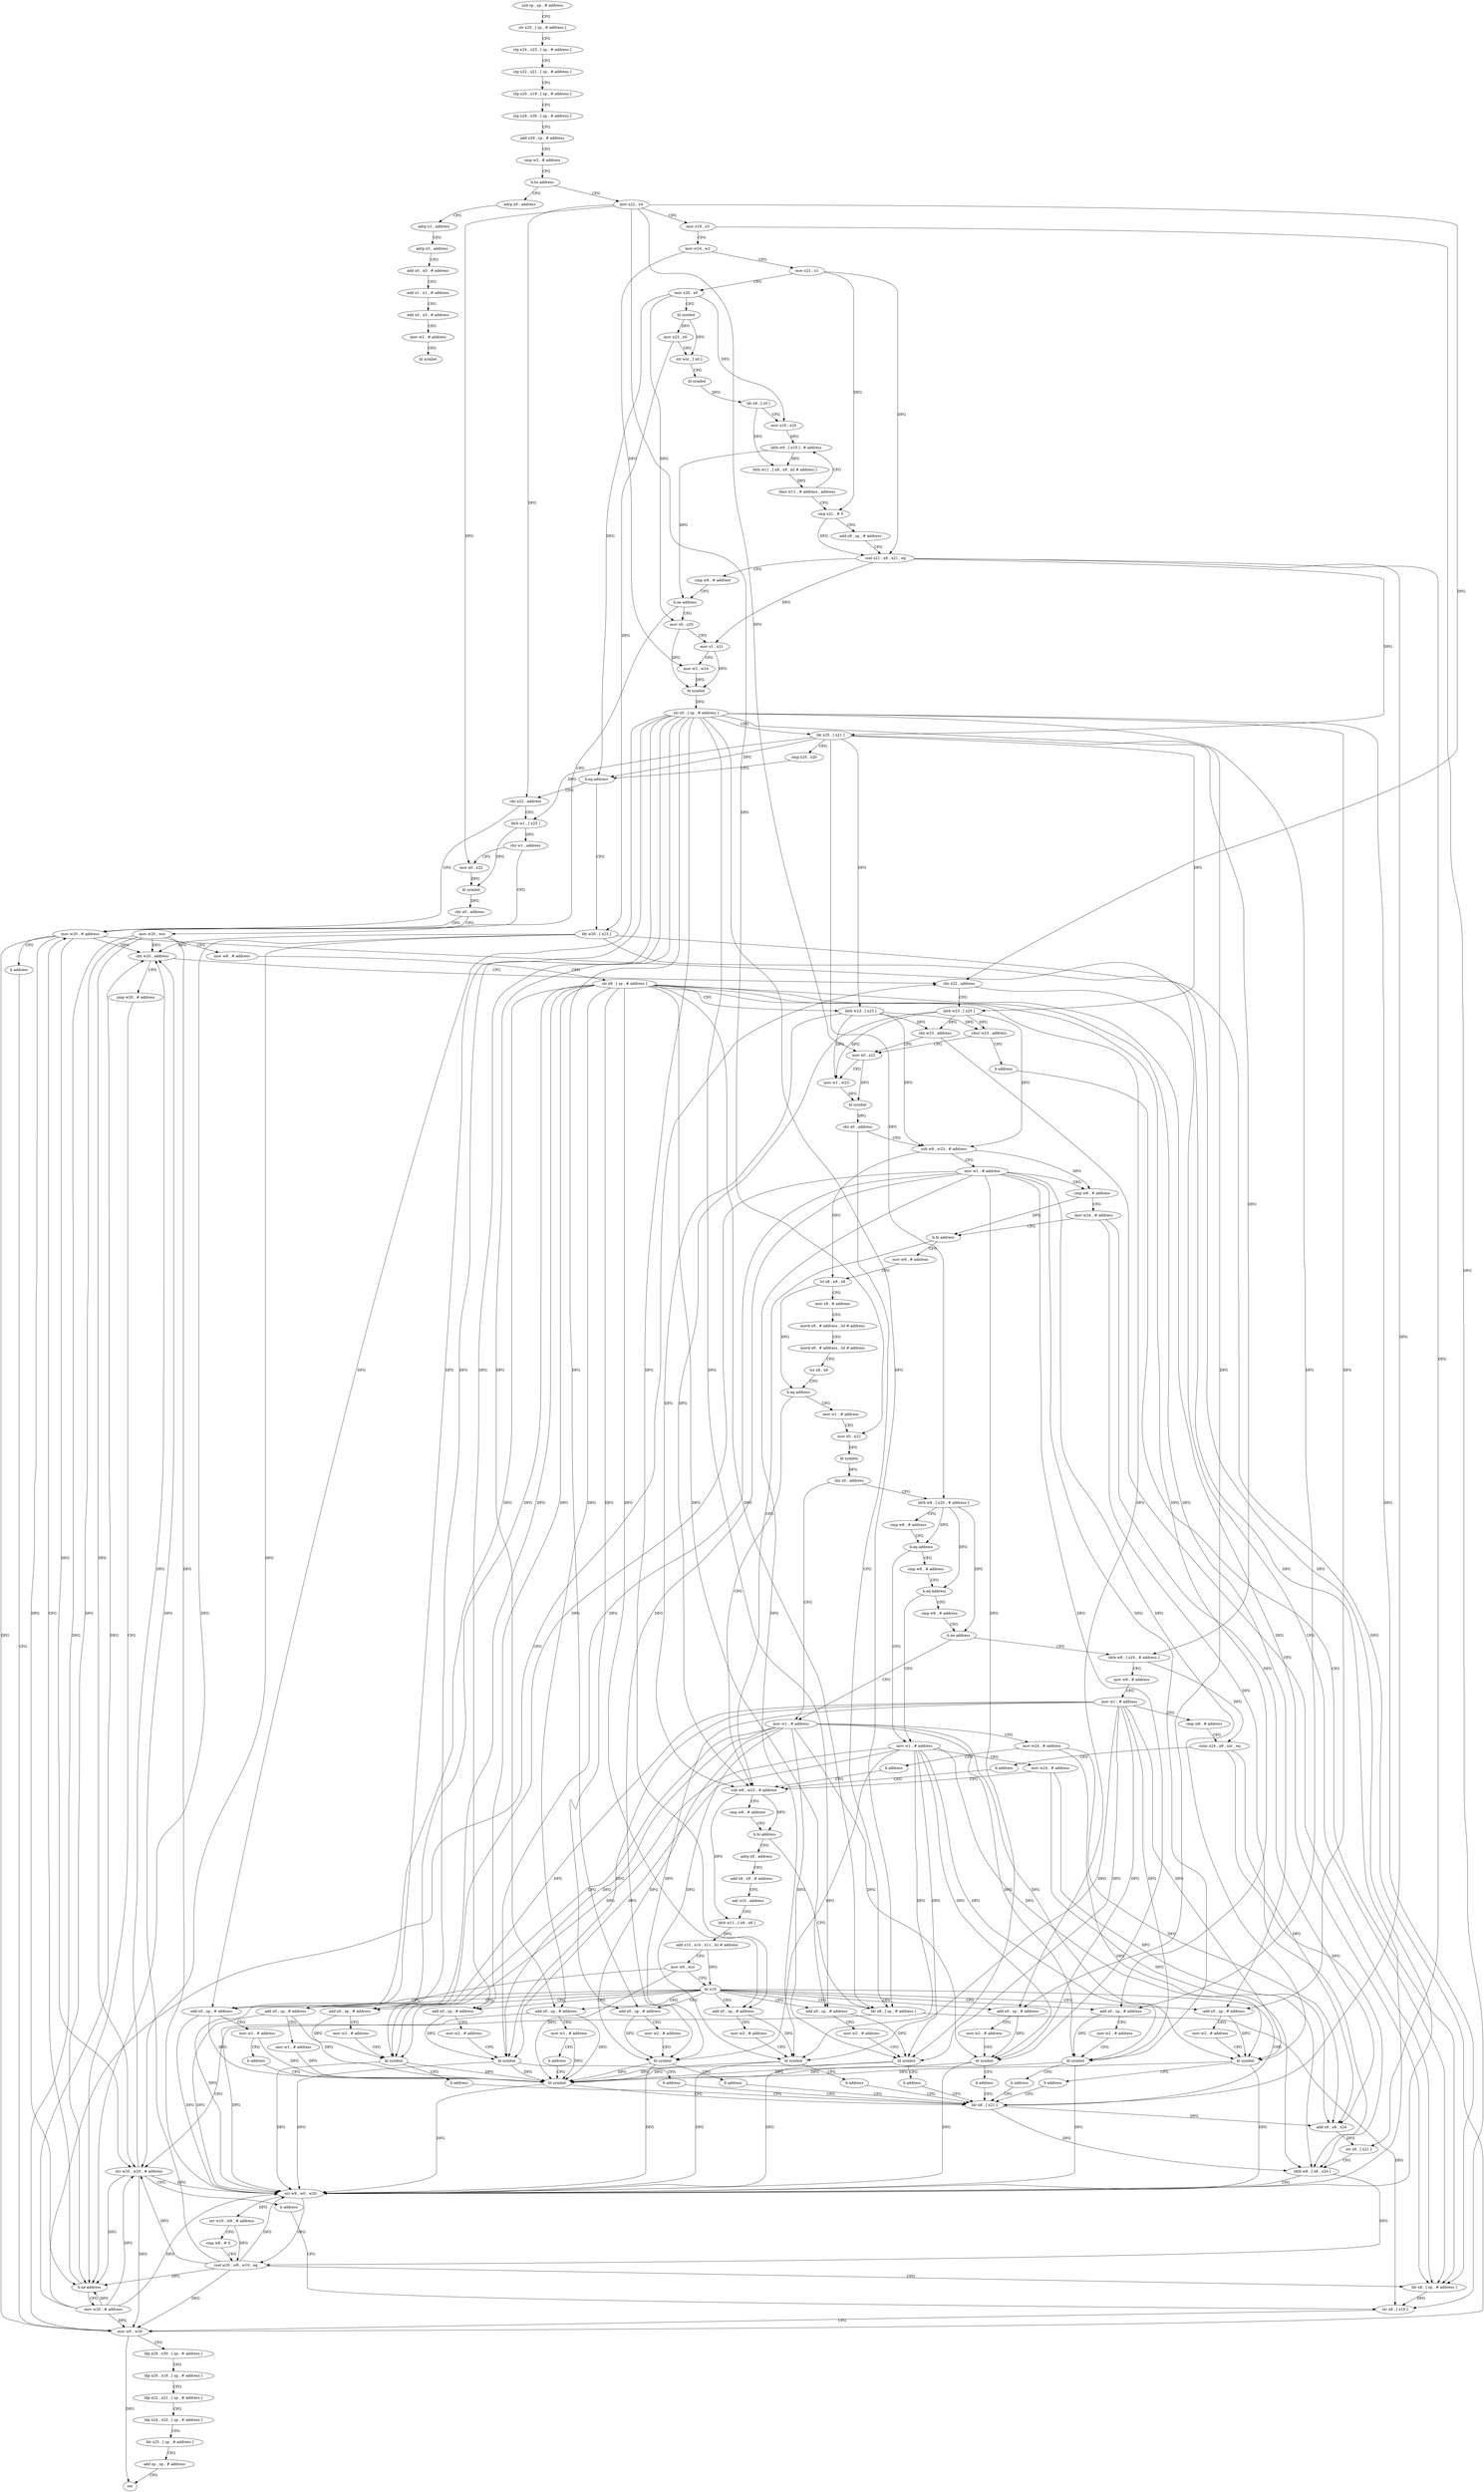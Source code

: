 digraph "func" {
"4234352" [label = "sub sp , sp , # address" ]
"4234356" [label = "str x25 , [ sp , # address ]" ]
"4234360" [label = "stp x24 , x23 , [ sp , # address ]" ]
"4234364" [label = "stp x22 , x21 , [ sp , # address ]" ]
"4234368" [label = "stp x20 , x19 , [ sp , # address ]" ]
"4234372" [label = "stp x29 , x30 , [ sp , # address ]" ]
"4234376" [label = "add x29 , sp , # address" ]
"4234380" [label = "cmp w2 , # address" ]
"4234384" [label = "b.hs address" ]
"4235024" [label = "adrp x0 , address" ]
"4234388" [label = "mov x22 , x4" ]
"4235028" [label = "adrp x1 , address" ]
"4235032" [label = "adrp x3 , address" ]
"4235036" [label = "add x0 , x0 , # address" ]
"4235040" [label = "add x1 , x1 , # address" ]
"4235044" [label = "add x3 , x3 , # address" ]
"4235048" [label = "mov w2 , # address" ]
"4235052" [label = "bl symbol" ]
"4234392" [label = "mov x19 , x3" ]
"4234396" [label = "mov w24 , w2" ]
"4234400" [label = "mov x21 , x1" ]
"4234404" [label = "mov x20 , x0" ]
"4234408" [label = "bl symbol" ]
"4234412" [label = "mov x23 , x0" ]
"4234416" [label = "str wzr , [ x0 ]" ]
"4234420" [label = "bl symbol" ]
"4234424" [label = "ldr x8 , [ x0 ]" ]
"4234428" [label = "mov x10 , x20" ]
"4234432" [label = "ldrb w9 , [ x10 ] , # address" ]
"4234436" [label = "ldrh w11 , [ x8 , x9 , lsl # address ]" ]
"4234440" [label = "tbnz w11 , # address , address" ]
"4234444" [label = "cmp x21 , # 0" ]
"4234448" [label = "add x8 , sp , # address" ]
"4234452" [label = "csel x21 , x8 , x21 , eq" ]
"4234456" [label = "cmp w9 , # address" ]
"4234460" [label = "b.ne address" ]
"4234472" [label = "mov x0 , x20" ]
"4234464" [label = "mov w20 , # address" ]
"4234476" [label = "mov x1 , x21" ]
"4234480" [label = "mov w2 , w24" ]
"4234484" [label = "bl symbol" ]
"4234488" [label = "str x0 , [ sp , # address ]" ]
"4234492" [label = "ldr x25 , [ x21 ]" ]
"4234496" [label = "cmp x25 , x20" ]
"4234500" [label = "b.eq address" ]
"4234540" [label = "cbz x22 , address" ]
"4234504" [label = "ldr w20 , [ x23 ]" ]
"4234468" [label = "b address" ]
"4234992" [label = "mov w0 , w20" ]
"4234544" [label = "ldrb w1 , [ x25 ]" ]
"4234508" [label = "cbz w20 , address" ]
"4234524" [label = "cbz x22 , address" ]
"4234512" [label = "cmp w20 , # address" ]
"4234996" [label = "ldp x29 , x30 , [ sp , # address ]" ]
"4235000" [label = "ldp x20 , x19 , [ sp , # address ]" ]
"4235004" [label = "ldp x22 , x21 , [ sp , # address ]" ]
"4235008" [label = "ldp x24 , x23 , [ sp , # address ]" ]
"4235012" [label = "ldr x25 , [ sp , # address ]" ]
"4235016" [label = "add sp , sp , # address" ]
"4235020" [label = "ret" ]
"4234548" [label = "cbz w1 , address" ]
"4234552" [label = "mov x0 , x22" ]
"4234984" [label = "ldr x8 , [ sp , # address ]" ]
"4234528" [label = "ldrb w23 , [ x25 ]" ]
"4234516" [label = "b.ne address" ]
"4234520" [label = "mov w20 , # address" ]
"4234556" [label = "bl symbol" ]
"4234560" [label = "cbz x0 , address" ]
"4234564" [label = "mov w20 , wzr" ]
"4234988" [label = "str x8 , [ x19 ]" ]
"4234532" [label = "cbnz w23 , address" ]
"4234584" [label = "mov x0 , x22" ]
"4234536" [label = "b address" ]
"4234568" [label = "mov w8 , # address" ]
"4234572" [label = "str x8 , [ sp , # address ]" ]
"4234576" [label = "ldrb w23 , [ x25 ]" ]
"4234580" [label = "cbz w23 , address" ]
"4234588" [label = "mov w1 , w23" ]
"4234592" [label = "bl symbol" ]
"4234596" [label = "cbz x0 , address" ]
"4234792" [label = "ldr x8 , [ sp , # address ]" ]
"4234600" [label = "sub w8 , w23 , # address" ]
"4234796" [label = "orr w20 , w20 , # address" ]
"4234800" [label = "b address" ]
"4234604" [label = "mov w1 , # address" ]
"4234608" [label = "cmp w8 , # address" ]
"4234612" [label = "mov w24 , # address" ]
"4234616" [label = "b.hi address" ]
"4234736" [label = "sub w8 , w23 , # address" ]
"4234620" [label = "mov w9 , # address" ]
"4234740" [label = "cmp w8 , # address" ]
"4234744" [label = "b.hi address" ]
"4234748" [label = "adrp x9 , address" ]
"4234624" [label = "lsl x8 , x9 , x8" ]
"4234628" [label = "mov x9 , # address" ]
"4234632" [label = "movk x9 , # address , lsl # address" ]
"4234636" [label = "movk x9 , # address , lsl # address" ]
"4234640" [label = "tst x8 , x9" ]
"4234644" [label = "b.eq address" ]
"4234648" [label = "mov w1 , # address" ]
"4234752" [label = "add x9 , x9 , # address" ]
"4234756" [label = "adr x10 , address" ]
"4234760" [label = "ldrb w11 , [ x9 , x8 ]" ]
"4234764" [label = "add x10 , x10 , x11 , lsl # address" ]
"4234768" [label = "mov w0 , wzr" ]
"4234772" [label = "br x10" ]
"4234776" [label = "add x0 , sp , # address" ]
"4234804" [label = "add x0 , sp , # address" ]
"4234820" [label = "add x0 , sp , # address" ]
"4234836" [label = "add x0 , sp , # address" ]
"4234852" [label = "add x0 , sp , # address" ]
"4234868" [label = "add x0 , sp , # address" ]
"4234880" [label = "add x0 , sp , # address" ]
"4234896" [label = "add x0 , sp , # address" ]
"4234912" [label = "add x0 , sp , # address" ]
"4234928" [label = "add x0 , sp , # address" ]
"4234940" [label = "add x0 , sp , # address" ]
"4234952" [label = "ldr x8 , [ x21 ]" ]
"4234652" [label = "mov x0 , x22" ]
"4234656" [label = "bl symbol" ]
"4234660" [label = "cbz x0 , address" ]
"4234716" [label = "mov w1 , # address" ]
"4234664" [label = "ldrb w8 , [ x25 , # address ]" ]
"4234780" [label = "mov w2 , # address" ]
"4234784" [label = "bl symbol" ]
"4234788" [label = "b address" ]
"4234808" [label = "mov w2 , # address" ]
"4234812" [label = "bl symbol" ]
"4234816" [label = "b address" ]
"4234824" [label = "mov w2 , # address" ]
"4234828" [label = "bl symbol" ]
"4234832" [label = "b address" ]
"4234840" [label = "mov w2 , # address" ]
"4234844" [label = "bl symbol" ]
"4234848" [label = "b address" ]
"4234856" [label = "mov w2 , # address" ]
"4234860" [label = "bl symbol" ]
"4234864" [label = "b address" ]
"4234872" [label = "mov w1 , # address" ]
"4234876" [label = "b address" ]
"4234948" [label = "bl symbol" ]
"4234884" [label = "mov w2 , # address" ]
"4234888" [label = "bl symbol" ]
"4234892" [label = "b address" ]
"4234900" [label = "mov w2 , # address" ]
"4234904" [label = "bl symbol" ]
"4234908" [label = "b address" ]
"4234916" [label = "mov w2 , # address" ]
"4234920" [label = "bl symbol" ]
"4234924" [label = "b address" ]
"4234932" [label = "mov w1 , # address" ]
"4234936" [label = "b address" ]
"4234944" [label = "mov w1 , # address" ]
"4234956" [label = "add x9 , x8 , x24" ]
"4234960" [label = "str x9 , [ x21 ]" ]
"4234964" [label = "ldrb w8 , [ x8 , x24 ]" ]
"4234968" [label = "orr w9 , w0 , w20" ]
"4234972" [label = "orr w10 , w9 , # address" ]
"4234976" [label = "cmp w8 , # 0" ]
"4234980" [label = "csel w20 , w9 , w10 , eq" ]
"4234720" [label = "mov w24 , # address" ]
"4234724" [label = "b address" ]
"4234668" [label = "cmp w8 , # address" ]
"4234672" [label = "b.eq address" ]
"4234728" [label = "mov w1 , # address" ]
"4234676" [label = "cmp w8 , # address" ]
"4234732" [label = "mov w24 , # address" ]
"4234680" [label = "b.eq address" ]
"4234684" [label = "cmp w8 , # address" ]
"4234688" [label = "b.ne address" ]
"4234692" [label = "ldrb w8 , [ x25 , # address ]" ]
"4234696" [label = "mov w9 , # address" ]
"4234700" [label = "mov w1 , # address" ]
"4234704" [label = "cmp w8 , # address" ]
"4234708" [label = "csinc x24 , x9 , xzr , eq" ]
"4234712" [label = "b address" ]
"4234352" -> "4234356" [ label = "CFG" ]
"4234356" -> "4234360" [ label = "CFG" ]
"4234360" -> "4234364" [ label = "CFG" ]
"4234364" -> "4234368" [ label = "CFG" ]
"4234368" -> "4234372" [ label = "CFG" ]
"4234372" -> "4234376" [ label = "CFG" ]
"4234376" -> "4234380" [ label = "CFG" ]
"4234380" -> "4234384" [ label = "CFG" ]
"4234384" -> "4235024" [ label = "CFG" ]
"4234384" -> "4234388" [ label = "CFG" ]
"4235024" -> "4235028" [ label = "CFG" ]
"4234388" -> "4234392" [ label = "CFG" ]
"4234388" -> "4234540" [ label = "DFG" ]
"4234388" -> "4234524" [ label = "DFG" ]
"4234388" -> "4234552" [ label = "DFG" ]
"4234388" -> "4234584" [ label = "DFG" ]
"4234388" -> "4234652" [ label = "DFG" ]
"4235028" -> "4235032" [ label = "CFG" ]
"4235032" -> "4235036" [ label = "CFG" ]
"4235036" -> "4235040" [ label = "CFG" ]
"4235040" -> "4235044" [ label = "CFG" ]
"4235044" -> "4235048" [ label = "CFG" ]
"4235048" -> "4235052" [ label = "CFG" ]
"4234392" -> "4234396" [ label = "CFG" ]
"4234392" -> "4234988" [ label = "DFG" ]
"4234396" -> "4234400" [ label = "CFG" ]
"4234396" -> "4234480" [ label = "DFG" ]
"4234400" -> "4234404" [ label = "CFG" ]
"4234400" -> "4234444" [ label = "DFG" ]
"4234400" -> "4234452" [ label = "DFG" ]
"4234404" -> "4234408" [ label = "CFG" ]
"4234404" -> "4234428" [ label = "DFG" ]
"4234404" -> "4234472" [ label = "DFG" ]
"4234404" -> "4234500" [ label = "DFG" ]
"4234408" -> "4234412" [ label = "DFG" ]
"4234408" -> "4234416" [ label = "DFG" ]
"4234412" -> "4234416" [ label = "CFG" ]
"4234412" -> "4234504" [ label = "DFG" ]
"4234416" -> "4234420" [ label = "CFG" ]
"4234420" -> "4234424" [ label = "DFG" ]
"4234424" -> "4234428" [ label = "CFG" ]
"4234424" -> "4234436" [ label = "DFG" ]
"4234428" -> "4234432" [ label = "DFG" ]
"4234432" -> "4234436" [ label = "DFG" ]
"4234432" -> "4234460" [ label = "DFG" ]
"4234436" -> "4234440" [ label = "DFG" ]
"4234440" -> "4234432" [ label = "CFG" ]
"4234440" -> "4234444" [ label = "CFG" ]
"4234444" -> "4234448" [ label = "CFG" ]
"4234444" -> "4234452" [ label = "DFG" ]
"4234448" -> "4234452" [ label = "CFG" ]
"4234452" -> "4234456" [ label = "CFG" ]
"4234452" -> "4234476" [ label = "DFG" ]
"4234452" -> "4234492" [ label = "DFG" ]
"4234452" -> "4234952" [ label = "DFG" ]
"4234452" -> "4234960" [ label = "DFG" ]
"4234456" -> "4234460" [ label = "CFG" ]
"4234460" -> "4234472" [ label = "CFG" ]
"4234460" -> "4234464" [ label = "CFG" ]
"4234472" -> "4234476" [ label = "CFG" ]
"4234472" -> "4234484" [ label = "DFG" ]
"4234464" -> "4234468" [ label = "CFG" ]
"4234464" -> "4234508" [ label = "DFG" ]
"4234464" -> "4234992" [ label = "DFG" ]
"4234464" -> "4234516" [ label = "DFG" ]
"4234464" -> "4234796" [ label = "DFG" ]
"4234464" -> "4234968" [ label = "DFG" ]
"4234476" -> "4234480" [ label = "CFG" ]
"4234476" -> "4234484" [ label = "DFG" ]
"4234480" -> "4234484" [ label = "DFG" ]
"4234484" -> "4234488" [ label = "DFG" ]
"4234488" -> "4234492" [ label = "CFG" ]
"4234488" -> "4234984" [ label = "DFG" ]
"4234488" -> "4234792" [ label = "DFG" ]
"4234488" -> "4234776" [ label = "DFG" ]
"4234488" -> "4234804" [ label = "DFG" ]
"4234488" -> "4234820" [ label = "DFG" ]
"4234488" -> "4234836" [ label = "DFG" ]
"4234488" -> "4234852" [ label = "DFG" ]
"4234488" -> "4234868" [ label = "DFG" ]
"4234488" -> "4234880" [ label = "DFG" ]
"4234488" -> "4234896" [ label = "DFG" ]
"4234488" -> "4234912" [ label = "DFG" ]
"4234488" -> "4234928" [ label = "DFG" ]
"4234488" -> "4234940" [ label = "DFG" ]
"4234492" -> "4234496" [ label = "CFG" ]
"4234492" -> "4234500" [ label = "DFG" ]
"4234492" -> "4234544" [ label = "DFG" ]
"4234492" -> "4234528" [ label = "DFG" ]
"4234492" -> "4234576" [ label = "DFG" ]
"4234492" -> "4234664" [ label = "DFG" ]
"4234492" -> "4234692" [ label = "DFG" ]
"4234496" -> "4234500" [ label = "CFG" ]
"4234500" -> "4234540" [ label = "CFG" ]
"4234500" -> "4234504" [ label = "CFG" ]
"4234540" -> "4234464" [ label = "CFG" ]
"4234540" -> "4234544" [ label = "CFG" ]
"4234504" -> "4234508" [ label = "DFG" ]
"4234504" -> "4234992" [ label = "DFG" ]
"4234504" -> "4234516" [ label = "DFG" ]
"4234504" -> "4234796" [ label = "DFG" ]
"4234504" -> "4234968" [ label = "DFG" ]
"4234468" -> "4234992" [ label = "CFG" ]
"4234992" -> "4234996" [ label = "CFG" ]
"4234992" -> "4235020" [ label = "DFG" ]
"4234544" -> "4234548" [ label = "DFG" ]
"4234544" -> "4234556" [ label = "DFG" ]
"4234508" -> "4234524" [ label = "CFG" ]
"4234508" -> "4234512" [ label = "CFG" ]
"4234524" -> "4234984" [ label = "CFG" ]
"4234524" -> "4234528" [ label = "CFG" ]
"4234512" -> "4234516" [ label = "CFG" ]
"4234996" -> "4235000" [ label = "CFG" ]
"4235000" -> "4235004" [ label = "CFG" ]
"4235004" -> "4235008" [ label = "CFG" ]
"4235008" -> "4235012" [ label = "CFG" ]
"4235012" -> "4235016" [ label = "CFG" ]
"4235016" -> "4235020" [ label = "CFG" ]
"4234548" -> "4234464" [ label = "CFG" ]
"4234548" -> "4234552" [ label = "CFG" ]
"4234552" -> "4234556" [ label = "DFG" ]
"4234984" -> "4234988" [ label = "DFG" ]
"4234528" -> "4234532" [ label = "DFG" ]
"4234528" -> "4234580" [ label = "DFG" ]
"4234528" -> "4234588" [ label = "DFG" ]
"4234528" -> "4234600" [ label = "DFG" ]
"4234528" -> "4234736" [ label = "DFG" ]
"4234516" -> "4234464" [ label = "CFG" ]
"4234516" -> "4234520" [ label = "CFG" ]
"4234520" -> "4234524" [ label = "CFG" ]
"4234520" -> "4234508" [ label = "DFG" ]
"4234520" -> "4234992" [ label = "DFG" ]
"4234520" -> "4234516" [ label = "DFG" ]
"4234520" -> "4234796" [ label = "DFG" ]
"4234520" -> "4234968" [ label = "DFG" ]
"4234556" -> "4234560" [ label = "DFG" ]
"4234560" -> "4234464" [ label = "CFG" ]
"4234560" -> "4234564" [ label = "CFG" ]
"4234564" -> "4234568" [ label = "CFG" ]
"4234564" -> "4234508" [ label = "DFG" ]
"4234564" -> "4234992" [ label = "DFG" ]
"4234564" -> "4234516" [ label = "DFG" ]
"4234564" -> "4234796" [ label = "DFG" ]
"4234564" -> "4234968" [ label = "DFG" ]
"4234988" -> "4234992" [ label = "CFG" ]
"4234532" -> "4234584" [ label = "CFG" ]
"4234532" -> "4234536" [ label = "CFG" ]
"4234584" -> "4234588" [ label = "CFG" ]
"4234584" -> "4234592" [ label = "DFG" ]
"4234536" -> "4234984" [ label = "CFG" ]
"4234568" -> "4234572" [ label = "CFG" ]
"4234572" -> "4234576" [ label = "CFG" ]
"4234572" -> "4234984" [ label = "DFG" ]
"4234572" -> "4234792" [ label = "DFG" ]
"4234572" -> "4234776" [ label = "DFG" ]
"4234572" -> "4234804" [ label = "DFG" ]
"4234572" -> "4234820" [ label = "DFG" ]
"4234572" -> "4234836" [ label = "DFG" ]
"4234572" -> "4234852" [ label = "DFG" ]
"4234572" -> "4234868" [ label = "DFG" ]
"4234572" -> "4234880" [ label = "DFG" ]
"4234572" -> "4234896" [ label = "DFG" ]
"4234572" -> "4234912" [ label = "DFG" ]
"4234572" -> "4234928" [ label = "DFG" ]
"4234572" -> "4234940" [ label = "DFG" ]
"4234576" -> "4234580" [ label = "DFG" ]
"4234576" -> "4234532" [ label = "DFG" ]
"4234576" -> "4234588" [ label = "DFG" ]
"4234576" -> "4234600" [ label = "DFG" ]
"4234576" -> "4234736" [ label = "DFG" ]
"4234580" -> "4234984" [ label = "CFG" ]
"4234580" -> "4234584" [ label = "CFG" ]
"4234588" -> "4234592" [ label = "DFG" ]
"4234592" -> "4234596" [ label = "DFG" ]
"4234596" -> "4234792" [ label = "CFG" ]
"4234596" -> "4234600" [ label = "CFG" ]
"4234792" -> "4234796" [ label = "CFG" ]
"4234792" -> "4234988" [ label = "DFG" ]
"4234600" -> "4234604" [ label = "CFG" ]
"4234600" -> "4234608" [ label = "DFG" ]
"4234600" -> "4234624" [ label = "DFG" ]
"4234796" -> "4234800" [ label = "CFG" ]
"4234796" -> "4234508" [ label = "DFG" ]
"4234796" -> "4234992" [ label = "DFG" ]
"4234796" -> "4234516" [ label = "DFG" ]
"4234796" -> "4234968" [ label = "DFG" ]
"4234800" -> "4234988" [ label = "CFG" ]
"4234604" -> "4234608" [ label = "CFG" ]
"4234604" -> "4234784" [ label = "DFG" ]
"4234604" -> "4234812" [ label = "DFG" ]
"4234604" -> "4234828" [ label = "DFG" ]
"4234604" -> "4234844" [ label = "DFG" ]
"4234604" -> "4234860" [ label = "DFG" ]
"4234604" -> "4234888" [ label = "DFG" ]
"4234604" -> "4234904" [ label = "DFG" ]
"4234604" -> "4234920" [ label = "DFG" ]
"4234608" -> "4234612" [ label = "CFG" ]
"4234608" -> "4234616" [ label = "DFG" ]
"4234612" -> "4234616" [ label = "CFG" ]
"4234612" -> "4234956" [ label = "DFG" ]
"4234612" -> "4234964" [ label = "DFG" ]
"4234616" -> "4234736" [ label = "CFG" ]
"4234616" -> "4234620" [ label = "CFG" ]
"4234736" -> "4234740" [ label = "CFG" ]
"4234736" -> "4234744" [ label = "DFG" ]
"4234736" -> "4234760" [ label = "DFG" ]
"4234620" -> "4234624" [ label = "CFG" ]
"4234740" -> "4234744" [ label = "CFG" ]
"4234744" -> "4234792" [ label = "CFG" ]
"4234744" -> "4234748" [ label = "CFG" ]
"4234748" -> "4234752" [ label = "CFG" ]
"4234624" -> "4234628" [ label = "CFG" ]
"4234624" -> "4234644" [ label = "DFG" ]
"4234628" -> "4234632" [ label = "CFG" ]
"4234632" -> "4234636" [ label = "CFG" ]
"4234636" -> "4234640" [ label = "CFG" ]
"4234640" -> "4234644" [ label = "CFG" ]
"4234644" -> "4234736" [ label = "CFG" ]
"4234644" -> "4234648" [ label = "CFG" ]
"4234648" -> "4234652" [ label = "CFG" ]
"4234752" -> "4234756" [ label = "CFG" ]
"4234756" -> "4234760" [ label = "CFG" ]
"4234760" -> "4234764" [ label = "DFG" ]
"4234764" -> "4234768" [ label = "CFG" ]
"4234764" -> "4234772" [ label = "DFG" ]
"4234768" -> "4234772" [ label = "CFG" ]
"4234768" -> "4234968" [ label = "DFG" ]
"4234768" -> "4234948" [ label = "DFG" ]
"4234772" -> "4234776" [ label = "CFG" ]
"4234772" -> "4234792" [ label = "CFG" ]
"4234772" -> "4234804" [ label = "CFG" ]
"4234772" -> "4234820" [ label = "CFG" ]
"4234772" -> "4234836" [ label = "CFG" ]
"4234772" -> "4234852" [ label = "CFG" ]
"4234772" -> "4234868" [ label = "CFG" ]
"4234772" -> "4234880" [ label = "CFG" ]
"4234772" -> "4234896" [ label = "CFG" ]
"4234772" -> "4234912" [ label = "CFG" ]
"4234772" -> "4234928" [ label = "CFG" ]
"4234772" -> "4234940" [ label = "CFG" ]
"4234772" -> "4234952" [ label = "CFG" ]
"4234776" -> "4234780" [ label = "CFG" ]
"4234776" -> "4234784" [ label = "DFG" ]
"4234804" -> "4234808" [ label = "CFG" ]
"4234804" -> "4234812" [ label = "DFG" ]
"4234820" -> "4234824" [ label = "CFG" ]
"4234820" -> "4234828" [ label = "DFG" ]
"4234836" -> "4234840" [ label = "CFG" ]
"4234836" -> "4234844" [ label = "DFG" ]
"4234852" -> "4234856" [ label = "CFG" ]
"4234852" -> "4234860" [ label = "DFG" ]
"4234868" -> "4234872" [ label = "CFG" ]
"4234868" -> "4234968" [ label = "DFG" ]
"4234868" -> "4234948" [ label = "DFG" ]
"4234880" -> "4234884" [ label = "CFG" ]
"4234880" -> "4234888" [ label = "DFG" ]
"4234896" -> "4234900" [ label = "CFG" ]
"4234896" -> "4234904" [ label = "DFG" ]
"4234912" -> "4234916" [ label = "CFG" ]
"4234912" -> "4234920" [ label = "DFG" ]
"4234928" -> "4234932" [ label = "CFG" ]
"4234928" -> "4234968" [ label = "DFG" ]
"4234928" -> "4234948" [ label = "DFG" ]
"4234940" -> "4234944" [ label = "CFG" ]
"4234940" -> "4234968" [ label = "DFG" ]
"4234940" -> "4234948" [ label = "DFG" ]
"4234952" -> "4234956" [ label = "DFG" ]
"4234952" -> "4234964" [ label = "DFG" ]
"4234652" -> "4234656" [ label = "DFG" ]
"4234656" -> "4234660" [ label = "DFG" ]
"4234660" -> "4234716" [ label = "CFG" ]
"4234660" -> "4234664" [ label = "CFG" ]
"4234716" -> "4234720" [ label = "CFG" ]
"4234716" -> "4234784" [ label = "DFG" ]
"4234716" -> "4234812" [ label = "DFG" ]
"4234716" -> "4234828" [ label = "DFG" ]
"4234716" -> "4234844" [ label = "DFG" ]
"4234716" -> "4234860" [ label = "DFG" ]
"4234716" -> "4234888" [ label = "DFG" ]
"4234716" -> "4234904" [ label = "DFG" ]
"4234716" -> "4234920" [ label = "DFG" ]
"4234664" -> "4234668" [ label = "CFG" ]
"4234664" -> "4234672" [ label = "DFG" ]
"4234664" -> "4234680" [ label = "DFG" ]
"4234664" -> "4234688" [ label = "DFG" ]
"4234780" -> "4234784" [ label = "CFG" ]
"4234784" -> "4234788" [ label = "CFG" ]
"4234784" -> "4234968" [ label = "DFG" ]
"4234784" -> "4234948" [ label = "DFG" ]
"4234788" -> "4234952" [ label = "CFG" ]
"4234808" -> "4234812" [ label = "CFG" ]
"4234812" -> "4234816" [ label = "CFG" ]
"4234812" -> "4234968" [ label = "DFG" ]
"4234812" -> "4234948" [ label = "DFG" ]
"4234816" -> "4234952" [ label = "CFG" ]
"4234824" -> "4234828" [ label = "CFG" ]
"4234828" -> "4234832" [ label = "CFG" ]
"4234828" -> "4234968" [ label = "DFG" ]
"4234828" -> "4234948" [ label = "DFG" ]
"4234832" -> "4234952" [ label = "CFG" ]
"4234840" -> "4234844" [ label = "CFG" ]
"4234844" -> "4234848" [ label = "CFG" ]
"4234844" -> "4234968" [ label = "DFG" ]
"4234844" -> "4234948" [ label = "DFG" ]
"4234848" -> "4234952" [ label = "CFG" ]
"4234856" -> "4234860" [ label = "CFG" ]
"4234860" -> "4234864" [ label = "CFG" ]
"4234860" -> "4234968" [ label = "DFG" ]
"4234860" -> "4234948" [ label = "DFG" ]
"4234864" -> "4234952" [ label = "CFG" ]
"4234872" -> "4234876" [ label = "CFG" ]
"4234872" -> "4234948" [ label = "DFG" ]
"4234876" -> "4234948" [ label = "CFG" ]
"4234948" -> "4234952" [ label = "CFG" ]
"4234948" -> "4234968" [ label = "DFG" ]
"4234884" -> "4234888" [ label = "CFG" ]
"4234888" -> "4234892" [ label = "CFG" ]
"4234888" -> "4234968" [ label = "DFG" ]
"4234888" -> "4234948" [ label = "DFG" ]
"4234892" -> "4234952" [ label = "CFG" ]
"4234900" -> "4234904" [ label = "CFG" ]
"4234904" -> "4234908" [ label = "CFG" ]
"4234904" -> "4234968" [ label = "DFG" ]
"4234904" -> "4234948" [ label = "DFG" ]
"4234908" -> "4234952" [ label = "CFG" ]
"4234916" -> "4234920" [ label = "CFG" ]
"4234920" -> "4234924" [ label = "CFG" ]
"4234920" -> "4234968" [ label = "DFG" ]
"4234920" -> "4234948" [ label = "DFG" ]
"4234924" -> "4234952" [ label = "CFG" ]
"4234932" -> "4234936" [ label = "CFG" ]
"4234932" -> "4234948" [ label = "DFG" ]
"4234936" -> "4234948" [ label = "CFG" ]
"4234944" -> "4234948" [ label = "DFG" ]
"4234956" -> "4234960" [ label = "DFG" ]
"4234960" -> "4234964" [ label = "CFG" ]
"4234964" -> "4234968" [ label = "CFG" ]
"4234964" -> "4234980" [ label = "DFG" ]
"4234968" -> "4234972" [ label = "DFG" ]
"4234968" -> "4234980" [ label = "DFG" ]
"4234972" -> "4234976" [ label = "CFG" ]
"4234972" -> "4234980" [ label = "DFG" ]
"4234976" -> "4234980" [ label = "CFG" ]
"4234980" -> "4234984" [ label = "CFG" ]
"4234980" -> "4234508" [ label = "DFG" ]
"4234980" -> "4234992" [ label = "DFG" ]
"4234980" -> "4234516" [ label = "DFG" ]
"4234980" -> "4234796" [ label = "DFG" ]
"4234980" -> "4234968" [ label = "DFG" ]
"4234720" -> "4234724" [ label = "CFG" ]
"4234720" -> "4234956" [ label = "DFG" ]
"4234720" -> "4234964" [ label = "DFG" ]
"4234724" -> "4234736" [ label = "CFG" ]
"4234668" -> "4234672" [ label = "CFG" ]
"4234672" -> "4234728" [ label = "CFG" ]
"4234672" -> "4234676" [ label = "CFG" ]
"4234728" -> "4234732" [ label = "CFG" ]
"4234728" -> "4234784" [ label = "DFG" ]
"4234728" -> "4234812" [ label = "DFG" ]
"4234728" -> "4234828" [ label = "DFG" ]
"4234728" -> "4234844" [ label = "DFG" ]
"4234728" -> "4234860" [ label = "DFG" ]
"4234728" -> "4234888" [ label = "DFG" ]
"4234728" -> "4234904" [ label = "DFG" ]
"4234728" -> "4234920" [ label = "DFG" ]
"4234676" -> "4234680" [ label = "CFG" ]
"4234732" -> "4234736" [ label = "CFG" ]
"4234732" -> "4234956" [ label = "DFG" ]
"4234732" -> "4234964" [ label = "DFG" ]
"4234680" -> "4234728" [ label = "CFG" ]
"4234680" -> "4234684" [ label = "CFG" ]
"4234684" -> "4234688" [ label = "CFG" ]
"4234688" -> "4234716" [ label = "CFG" ]
"4234688" -> "4234692" [ label = "CFG" ]
"4234692" -> "4234696" [ label = "CFG" ]
"4234692" -> "4234708" [ label = "DFG" ]
"4234696" -> "4234700" [ label = "CFG" ]
"4234700" -> "4234704" [ label = "CFG" ]
"4234700" -> "4234784" [ label = "DFG" ]
"4234700" -> "4234812" [ label = "DFG" ]
"4234700" -> "4234828" [ label = "DFG" ]
"4234700" -> "4234844" [ label = "DFG" ]
"4234700" -> "4234860" [ label = "DFG" ]
"4234700" -> "4234888" [ label = "DFG" ]
"4234700" -> "4234904" [ label = "DFG" ]
"4234700" -> "4234920" [ label = "DFG" ]
"4234704" -> "4234708" [ label = "CFG" ]
"4234708" -> "4234712" [ label = "CFG" ]
"4234708" -> "4234956" [ label = "DFG" ]
"4234708" -> "4234964" [ label = "DFG" ]
"4234712" -> "4234736" [ label = "CFG" ]
}
